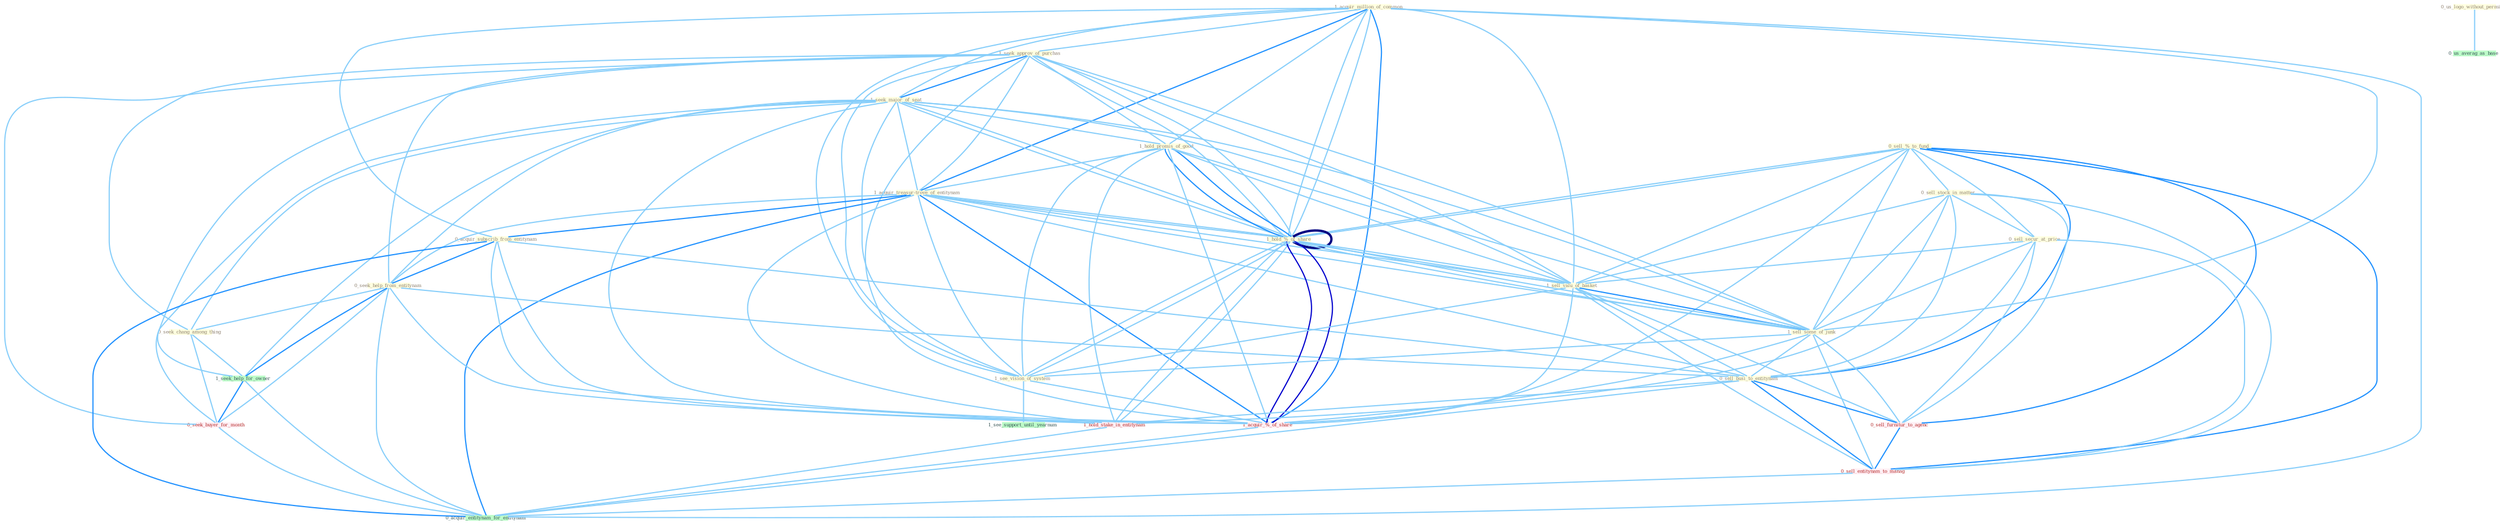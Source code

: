 Graph G{ 
    node
    [shape=polygon,style=filled,width=.5,height=.06,color="#BDFCC9",fixedsize=true,fontsize=4,
    fontcolor="#2f4f4f"];
    {node
    [color="#ffffe0", fontcolor="#8b7d6b"] "1_acquir_million_of_common " "1_seek_approv_of_purchas " "0_sell_%_to_fund " "1_seek_major_of_seat " "1_hold_promis_of_good " "1_acquir_treasur-trove_of_entitynam " "0_acquir_subscrib_from_entitynam " "0_seek_help_from_entitynam " "1_hold_%_of_share " "0_sell_stock_in_matter " "0_seek_chang_among_thing " "0_sell_secur_at_price " "1_sell_valu_of_basket " "1_sell_some_of_junk " "0_us_logo_without_permiss " "0_sell_busi_to_entitynam " "1_see_vision_of_system "}
{node [color="#fff0f5", fontcolor="#b22222"] "1_hold_stake_in_entitynam " "0_seek_buyer_for_month " "1_acquir_%_of_share " "0_sell_furnitur_to_agenc " "0_sell_entitynam_to_manag "}
edge [color="#B0E2FF"];

	"1_acquir_million_of_common " -- "1_seek_approv_of_purchas " [w="1", color="#87cefa" ];
	"1_acquir_million_of_common " -- "1_seek_major_of_seat " [w="1", color="#87cefa" ];
	"1_acquir_million_of_common " -- "1_hold_promis_of_good " [w="1", color="#87cefa" ];
	"1_acquir_million_of_common " -- "1_acquir_treasur-trove_of_entitynam " [w="2", color="#1e90ff" , len=0.8];
	"1_acquir_million_of_common " -- "0_acquir_subscrib_from_entitynam " [w="1", color="#87cefa" ];
	"1_acquir_million_of_common " -- "1_hold_%_of_share " [w="1", color="#87cefa" ];
	"1_acquir_million_of_common " -- "1_sell_valu_of_basket " [w="1", color="#87cefa" ];
	"1_acquir_million_of_common " -- "1_sell_some_of_junk " [w="1", color="#87cefa" ];
	"1_acquir_million_of_common " -- "1_see_vision_of_system " [w="1", color="#87cefa" ];
	"1_acquir_million_of_common " -- "1_hold_%_of_share " [w="1", color="#87cefa" ];
	"1_acquir_million_of_common " -- "1_acquir_%_of_share " [w="2", color="#1e90ff" , len=0.8];
	"1_acquir_million_of_common " -- "0_acquir_entitynam_for_entitynam " [w="1", color="#87cefa" ];
	"1_seek_approv_of_purchas " -- "1_seek_major_of_seat " [w="2", color="#1e90ff" , len=0.8];
	"1_seek_approv_of_purchas " -- "1_hold_promis_of_good " [w="1", color="#87cefa" ];
	"1_seek_approv_of_purchas " -- "1_acquir_treasur-trove_of_entitynam " [w="1", color="#87cefa" ];
	"1_seek_approv_of_purchas " -- "0_seek_help_from_entitynam " [w="1", color="#87cefa" ];
	"1_seek_approv_of_purchas " -- "1_hold_%_of_share " [w="1", color="#87cefa" ];
	"1_seek_approv_of_purchas " -- "0_seek_chang_among_thing " [w="1", color="#87cefa" ];
	"1_seek_approv_of_purchas " -- "1_sell_valu_of_basket " [w="1", color="#87cefa" ];
	"1_seek_approv_of_purchas " -- "1_sell_some_of_junk " [w="1", color="#87cefa" ];
	"1_seek_approv_of_purchas " -- "1_see_vision_of_system " [w="1", color="#87cefa" ];
	"1_seek_approv_of_purchas " -- "1_hold_%_of_share " [w="1", color="#87cefa" ];
	"1_seek_approv_of_purchas " -- "1_seek_help_for_owner " [w="1", color="#87cefa" ];
	"1_seek_approv_of_purchas " -- "0_seek_buyer_for_month " [w="1", color="#87cefa" ];
	"1_seek_approv_of_purchas " -- "1_acquir_%_of_share " [w="1", color="#87cefa" ];
	"0_sell_%_to_fund " -- "1_hold_%_of_share " [w="1", color="#87cefa" ];
	"0_sell_%_to_fund " -- "0_sell_stock_in_matter " [w="1", color="#87cefa" ];
	"0_sell_%_to_fund " -- "0_sell_secur_at_price " [w="1", color="#87cefa" ];
	"0_sell_%_to_fund " -- "1_sell_valu_of_basket " [w="1", color="#87cefa" ];
	"0_sell_%_to_fund " -- "1_sell_some_of_junk " [w="1", color="#87cefa" ];
	"0_sell_%_to_fund " -- "0_sell_busi_to_entitynam " [w="2", color="#1e90ff" , len=0.8];
	"0_sell_%_to_fund " -- "1_hold_%_of_share " [w="1", color="#87cefa" ];
	"0_sell_%_to_fund " -- "1_acquir_%_of_share " [w="1", color="#87cefa" ];
	"0_sell_%_to_fund " -- "0_sell_furnitur_to_agenc " [w="2", color="#1e90ff" , len=0.8];
	"0_sell_%_to_fund " -- "0_sell_entitynam_to_manag " [w="2", color="#1e90ff" , len=0.8];
	"1_seek_major_of_seat " -- "1_hold_promis_of_good " [w="1", color="#87cefa" ];
	"1_seek_major_of_seat " -- "1_acquir_treasur-trove_of_entitynam " [w="1", color="#87cefa" ];
	"1_seek_major_of_seat " -- "0_seek_help_from_entitynam " [w="1", color="#87cefa" ];
	"1_seek_major_of_seat " -- "1_hold_%_of_share " [w="1", color="#87cefa" ];
	"1_seek_major_of_seat " -- "0_seek_chang_among_thing " [w="1", color="#87cefa" ];
	"1_seek_major_of_seat " -- "1_sell_valu_of_basket " [w="1", color="#87cefa" ];
	"1_seek_major_of_seat " -- "1_sell_some_of_junk " [w="1", color="#87cefa" ];
	"1_seek_major_of_seat " -- "1_see_vision_of_system " [w="1", color="#87cefa" ];
	"1_seek_major_of_seat " -- "1_hold_%_of_share " [w="1", color="#87cefa" ];
	"1_seek_major_of_seat " -- "1_seek_help_for_owner " [w="1", color="#87cefa" ];
	"1_seek_major_of_seat " -- "0_seek_buyer_for_month " [w="1", color="#87cefa" ];
	"1_seek_major_of_seat " -- "1_acquir_%_of_share " [w="1", color="#87cefa" ];
	"1_hold_promis_of_good " -- "1_acquir_treasur-trove_of_entitynam " [w="1", color="#87cefa" ];
	"1_hold_promis_of_good " -- "1_hold_%_of_share " [w="2", color="#1e90ff" , len=0.8];
	"1_hold_promis_of_good " -- "1_sell_valu_of_basket " [w="1", color="#87cefa" ];
	"1_hold_promis_of_good " -- "1_sell_some_of_junk " [w="1", color="#87cefa" ];
	"1_hold_promis_of_good " -- "1_see_vision_of_system " [w="1", color="#87cefa" ];
	"1_hold_promis_of_good " -- "1_hold_%_of_share " [w="2", color="#1e90ff" , len=0.8];
	"1_hold_promis_of_good " -- "1_hold_stake_in_entitynam " [w="1", color="#87cefa" ];
	"1_hold_promis_of_good " -- "1_acquir_%_of_share " [w="1", color="#87cefa" ];
	"1_acquir_treasur-trove_of_entitynam " -- "0_acquir_subscrib_from_entitynam " [w="2", color="#1e90ff" , len=0.8];
	"1_acquir_treasur-trove_of_entitynam " -- "0_seek_help_from_entitynam " [w="1", color="#87cefa" ];
	"1_acquir_treasur-trove_of_entitynam " -- "1_hold_%_of_share " [w="1", color="#87cefa" ];
	"1_acquir_treasur-trove_of_entitynam " -- "1_sell_valu_of_basket " [w="1", color="#87cefa" ];
	"1_acquir_treasur-trove_of_entitynam " -- "1_sell_some_of_junk " [w="1", color="#87cefa" ];
	"1_acquir_treasur-trove_of_entitynam " -- "0_sell_busi_to_entitynam " [w="1", color="#87cefa" ];
	"1_acquir_treasur-trove_of_entitynam " -- "1_see_vision_of_system " [w="1", color="#87cefa" ];
	"1_acquir_treasur-trove_of_entitynam " -- "1_hold_%_of_share " [w="1", color="#87cefa" ];
	"1_acquir_treasur-trove_of_entitynam " -- "1_hold_stake_in_entitynam " [w="1", color="#87cefa" ];
	"1_acquir_treasur-trove_of_entitynam " -- "1_acquir_%_of_share " [w="2", color="#1e90ff" , len=0.8];
	"1_acquir_treasur-trove_of_entitynam " -- "0_acquir_entitynam_for_entitynam " [w="2", color="#1e90ff" , len=0.8];
	"0_acquir_subscrib_from_entitynam " -- "0_seek_help_from_entitynam " [w="2", color="#1e90ff" , len=0.8];
	"0_acquir_subscrib_from_entitynam " -- "0_sell_busi_to_entitynam " [w="1", color="#87cefa" ];
	"0_acquir_subscrib_from_entitynam " -- "1_hold_stake_in_entitynam " [w="1", color="#87cefa" ];
	"0_acquir_subscrib_from_entitynam " -- "1_acquir_%_of_share " [w="1", color="#87cefa" ];
	"0_acquir_subscrib_from_entitynam " -- "0_acquir_entitynam_for_entitynam " [w="2", color="#1e90ff" , len=0.8];
	"0_seek_help_from_entitynam " -- "0_seek_chang_among_thing " [w="1", color="#87cefa" ];
	"0_seek_help_from_entitynam " -- "0_sell_busi_to_entitynam " [w="1", color="#87cefa" ];
	"0_seek_help_from_entitynam " -- "1_hold_stake_in_entitynam " [w="1", color="#87cefa" ];
	"0_seek_help_from_entitynam " -- "1_seek_help_for_owner " [w="2", color="#1e90ff" , len=0.8];
	"0_seek_help_from_entitynam " -- "0_seek_buyer_for_month " [w="1", color="#87cefa" ];
	"0_seek_help_from_entitynam " -- "0_acquir_entitynam_for_entitynam " [w="1", color="#87cefa" ];
	"1_hold_%_of_share " -- "1_sell_valu_of_basket " [w="1", color="#87cefa" ];
	"1_hold_%_of_share " -- "1_sell_some_of_junk " [w="1", color="#87cefa" ];
	"1_hold_%_of_share " -- "1_see_vision_of_system " [w="1", color="#87cefa" ];
	"1_hold_%_of_share " -- "1_hold_%_of_share " [w="4", style=bold, color="#000080", len=0.4];
	"1_hold_%_of_share " -- "1_hold_stake_in_entitynam " [w="1", color="#87cefa" ];
	"1_hold_%_of_share " -- "1_acquir_%_of_share " [w="3", color="#0000cd" , len=0.6];
	"0_sell_stock_in_matter " -- "0_sell_secur_at_price " [w="1", color="#87cefa" ];
	"0_sell_stock_in_matter " -- "1_sell_valu_of_basket " [w="1", color="#87cefa" ];
	"0_sell_stock_in_matter " -- "1_sell_some_of_junk " [w="1", color="#87cefa" ];
	"0_sell_stock_in_matter " -- "0_sell_busi_to_entitynam " [w="1", color="#87cefa" ];
	"0_sell_stock_in_matter " -- "1_hold_stake_in_entitynam " [w="1", color="#87cefa" ];
	"0_sell_stock_in_matter " -- "0_sell_furnitur_to_agenc " [w="1", color="#87cefa" ];
	"0_sell_stock_in_matter " -- "0_sell_entitynam_to_manag " [w="1", color="#87cefa" ];
	"0_seek_chang_among_thing " -- "1_seek_help_for_owner " [w="1", color="#87cefa" ];
	"0_seek_chang_among_thing " -- "0_seek_buyer_for_month " [w="1", color="#87cefa" ];
	"0_sell_secur_at_price " -- "1_sell_valu_of_basket " [w="1", color="#87cefa" ];
	"0_sell_secur_at_price " -- "1_sell_some_of_junk " [w="1", color="#87cefa" ];
	"0_sell_secur_at_price " -- "0_sell_busi_to_entitynam " [w="1", color="#87cefa" ];
	"0_sell_secur_at_price " -- "0_sell_furnitur_to_agenc " [w="1", color="#87cefa" ];
	"0_sell_secur_at_price " -- "0_sell_entitynam_to_manag " [w="1", color="#87cefa" ];
	"1_sell_valu_of_basket " -- "1_sell_some_of_junk " [w="2", color="#1e90ff" , len=0.8];
	"1_sell_valu_of_basket " -- "0_sell_busi_to_entitynam " [w="1", color="#87cefa" ];
	"1_sell_valu_of_basket " -- "1_see_vision_of_system " [w="1", color="#87cefa" ];
	"1_sell_valu_of_basket " -- "1_hold_%_of_share " [w="1", color="#87cefa" ];
	"1_sell_valu_of_basket " -- "1_acquir_%_of_share " [w="1", color="#87cefa" ];
	"1_sell_valu_of_basket " -- "0_sell_furnitur_to_agenc " [w="1", color="#87cefa" ];
	"1_sell_valu_of_basket " -- "0_sell_entitynam_to_manag " [w="1", color="#87cefa" ];
	"1_sell_some_of_junk " -- "0_sell_busi_to_entitynam " [w="1", color="#87cefa" ];
	"1_sell_some_of_junk " -- "1_see_vision_of_system " [w="1", color="#87cefa" ];
	"1_sell_some_of_junk " -- "1_hold_%_of_share " [w="1", color="#87cefa" ];
	"1_sell_some_of_junk " -- "1_acquir_%_of_share " [w="1", color="#87cefa" ];
	"1_sell_some_of_junk " -- "0_sell_furnitur_to_agenc " [w="1", color="#87cefa" ];
	"1_sell_some_of_junk " -- "0_sell_entitynam_to_manag " [w="1", color="#87cefa" ];
	"0_us_logo_without_permiss " -- "0_us_averag_as_base " [w="1", color="#87cefa" ];
	"0_sell_busi_to_entitynam " -- "1_hold_stake_in_entitynam " [w="1", color="#87cefa" ];
	"0_sell_busi_to_entitynam " -- "0_sell_furnitur_to_agenc " [w="2", color="#1e90ff" , len=0.8];
	"0_sell_busi_to_entitynam " -- "0_sell_entitynam_to_manag " [w="2", color="#1e90ff" , len=0.8];
	"0_sell_busi_to_entitynam " -- "0_acquir_entitynam_for_entitynam " [w="1", color="#87cefa" ];
	"1_see_vision_of_system " -- "1_hold_%_of_share " [w="1", color="#87cefa" ];
	"1_see_vision_of_system " -- "1_acquir_%_of_share " [w="1", color="#87cefa" ];
	"1_see_vision_of_system " -- "1_see_support_until_yearnum " [w="1", color="#87cefa" ];
	"1_hold_%_of_share " -- "1_hold_stake_in_entitynam " [w="1", color="#87cefa" ];
	"1_hold_%_of_share " -- "1_acquir_%_of_share " [w="3", color="#0000cd" , len=0.6];
	"1_hold_stake_in_entitynam " -- "0_acquir_entitynam_for_entitynam " [w="1", color="#87cefa" ];
	"1_seek_help_for_owner " -- "0_seek_buyer_for_month " [w="2", color="#1e90ff" , len=0.8];
	"1_seek_help_for_owner " -- "0_acquir_entitynam_for_entitynam " [w="1", color="#87cefa" ];
	"0_seek_buyer_for_month " -- "0_acquir_entitynam_for_entitynam " [w="1", color="#87cefa" ];
	"1_acquir_%_of_share " -- "0_acquir_entitynam_for_entitynam " [w="1", color="#87cefa" ];
	"0_sell_furnitur_to_agenc " -- "0_sell_entitynam_to_manag " [w="2", color="#1e90ff" , len=0.8];
	"0_sell_entitynam_to_manag " -- "0_acquir_entitynam_for_entitynam " [w="1", color="#87cefa" ];
}